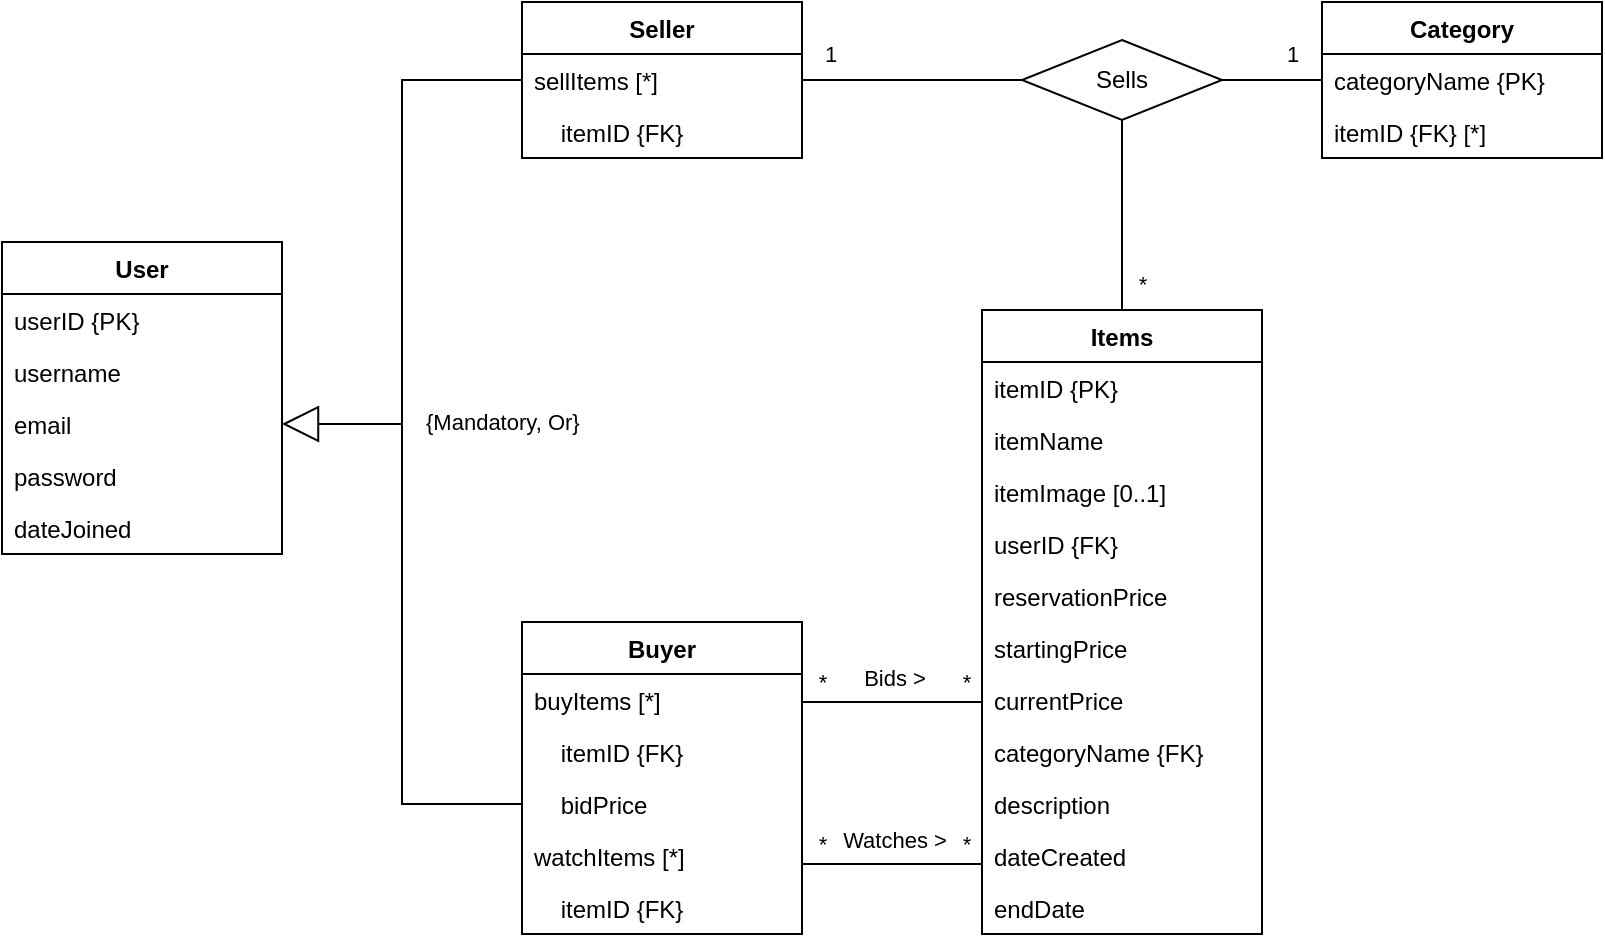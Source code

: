 <mxfile version="20.5.1" type="device"><diagram id="TwUcjbTNxHrpg2Pi-Iwy" name="Page-1"><mxGraphModel dx="1038" dy="556" grid="1" gridSize="10" guides="1" tooltips="1" connect="1" arrows="1" fold="1" page="1" pageScale="1" pageWidth="1169" pageHeight="827" math="0" shadow="0"><root><mxCell id="0"/><mxCell id="1" parent="0"/><mxCell id="FdjivdY3tDX9qHvkWPbz-15" value="User" style="swimlane;fontStyle=1;childLayout=stackLayout;horizontal=1;startSize=26;fillColor=none;horizontalStack=0;resizeParent=1;resizeParentMax=0;resizeLast=0;collapsible=1;marginBottom=0;" parent="1" vertex="1"><mxGeometry x="185" y="300" width="140" height="156" as="geometry"/></mxCell><mxCell id="FdjivdY3tDX9qHvkWPbz-16" value="userID {PK}" style="text;strokeColor=none;fillColor=none;align=left;verticalAlign=top;spacingLeft=4;spacingRight=4;overflow=hidden;rotatable=0;points=[[0,0.5],[1,0.5]];portConstraint=eastwest;" parent="FdjivdY3tDX9qHvkWPbz-15" vertex="1"><mxGeometry y="26" width="140" height="26" as="geometry"/></mxCell><mxCell id="FdjivdY3tDX9qHvkWPbz-17" value="username" style="text;strokeColor=none;fillColor=none;align=left;verticalAlign=top;spacingLeft=4;spacingRight=4;overflow=hidden;rotatable=0;points=[[0,0.5],[1,0.5]];portConstraint=eastwest;" parent="FdjivdY3tDX9qHvkWPbz-15" vertex="1"><mxGeometry y="52" width="140" height="26" as="geometry"/></mxCell><mxCell id="FdjivdY3tDX9qHvkWPbz-18" value="email" style="text;strokeColor=none;fillColor=none;align=left;verticalAlign=top;spacingLeft=4;spacingRight=4;overflow=hidden;rotatable=0;points=[[0,0.5],[1,0.5]];portConstraint=eastwest;" parent="FdjivdY3tDX9qHvkWPbz-15" vertex="1"><mxGeometry y="78" width="140" height="26" as="geometry"/></mxCell><mxCell id="FdjivdY3tDX9qHvkWPbz-19" value="password" style="text;strokeColor=none;fillColor=none;align=left;verticalAlign=top;spacingLeft=4;spacingRight=4;overflow=hidden;rotatable=0;points=[[0,0.5],[1,0.5]];portConstraint=eastwest;" parent="FdjivdY3tDX9qHvkWPbz-15" vertex="1"><mxGeometry y="104" width="140" height="26" as="geometry"/></mxCell><mxCell id="FdjivdY3tDX9qHvkWPbz-20" value="dateJoined" style="text;strokeColor=none;fillColor=none;align=left;verticalAlign=top;spacingLeft=4;spacingRight=4;overflow=hidden;rotatable=0;points=[[0,0.5],[1,0.5]];portConstraint=eastwest;" parent="FdjivdY3tDX9qHvkWPbz-15" vertex="1"><mxGeometry y="130" width="140" height="26" as="geometry"/></mxCell><mxCell id="FdjivdY3tDX9qHvkWPbz-21" value="Seller" style="swimlane;fontStyle=1;childLayout=stackLayout;horizontal=1;startSize=26;fillColor=none;horizontalStack=0;resizeParent=1;resizeParentMax=0;resizeLast=0;collapsible=1;marginBottom=0;" parent="1" vertex="1"><mxGeometry x="445" y="180" width="140" height="78" as="geometry"/></mxCell><mxCell id="FdjivdY3tDX9qHvkWPbz-22" value="sellItems [*]" style="text;strokeColor=none;fillColor=none;align=left;verticalAlign=top;spacingLeft=4;spacingRight=4;overflow=hidden;rotatable=0;points=[[0,0.5],[1,0.5]];portConstraint=eastwest;" parent="FdjivdY3tDX9qHvkWPbz-21" vertex="1"><mxGeometry y="26" width="140" height="26" as="geometry"/></mxCell><mxCell id="FdjivdY3tDX9qHvkWPbz-23" value="    itemID {FK}" style="text;strokeColor=none;fillColor=none;align=left;verticalAlign=top;spacingLeft=4;spacingRight=4;overflow=hidden;rotatable=0;points=[[0,0.5],[1,0.5]];portConstraint=eastwest;" parent="FdjivdY3tDX9qHvkWPbz-21" vertex="1"><mxGeometry y="52" width="140" height="26" as="geometry"/></mxCell><mxCell id="FdjivdY3tDX9qHvkWPbz-27" value="" style="endArrow=block;endSize=16;endFill=0;rounded=0;exitX=0;exitY=0.5;exitDx=0;exitDy=0;entryX=1;entryY=0.5;entryDx=0;entryDy=0;html=1;" parent="1" source="FdjivdY3tDX9qHvkWPbz-22" target="FdjivdY3tDX9qHvkWPbz-18" edge="1"><mxGeometry width="160" relative="1" as="geometry"><mxPoint x="445" y="390" as="sourcePoint"/><mxPoint x="605" y="390" as="targetPoint"/><Array as="points"><mxPoint x="385" y="219"/><mxPoint x="385" y="391"/></Array></mxGeometry></mxCell><mxCell id="FdjivdY3tDX9qHvkWPbz-28" value="Buyer" style="swimlane;fontStyle=1;childLayout=stackLayout;horizontal=1;startSize=26;fillColor=none;horizontalStack=0;resizeParent=1;resizeParentMax=0;resizeLast=0;collapsible=1;marginBottom=0;" parent="1" vertex="1"><mxGeometry x="445" y="490" width="140" height="156" as="geometry"/></mxCell><mxCell id="FdjivdY3tDX9qHvkWPbz-29" value="buyItems [*]" style="text;strokeColor=none;fillColor=none;align=left;verticalAlign=top;spacingLeft=4;spacingRight=4;overflow=hidden;rotatable=0;points=[[0,0.5],[1,0.5]];portConstraint=eastwest;" parent="FdjivdY3tDX9qHvkWPbz-28" vertex="1"><mxGeometry y="26" width="140" height="26" as="geometry"/></mxCell><mxCell id="FdjivdY3tDX9qHvkWPbz-30" value="    itemID {FK}" style="text;strokeColor=none;fillColor=none;align=left;verticalAlign=top;spacingLeft=4;spacingRight=4;overflow=hidden;rotatable=0;points=[[0,0.5],[1,0.5]];portConstraint=eastwest;" parent="FdjivdY3tDX9qHvkWPbz-28" vertex="1"><mxGeometry y="52" width="140" height="26" as="geometry"/></mxCell><mxCell id="FdjivdY3tDX9qHvkWPbz-33" value="    bidPrice" style="text;strokeColor=none;fillColor=none;align=left;verticalAlign=top;spacingLeft=4;spacingRight=4;overflow=hidden;rotatable=0;points=[[0,0.5],[1,0.5]];portConstraint=eastwest;" parent="FdjivdY3tDX9qHvkWPbz-28" vertex="1"><mxGeometry y="78" width="140" height="26" as="geometry"/></mxCell><mxCell id="FdjivdY3tDX9qHvkWPbz-32" value="watchItems [*]" style="text;strokeColor=none;fillColor=none;align=left;verticalAlign=top;spacingLeft=4;spacingRight=4;overflow=hidden;rotatable=0;points=[[0,0.5],[1,0.5]];portConstraint=eastwest;" parent="FdjivdY3tDX9qHvkWPbz-28" vertex="1"><mxGeometry y="104" width="140" height="26" as="geometry"/></mxCell><mxCell id="FdjivdY3tDX9qHvkWPbz-31" value="    itemID {FK}" style="text;strokeColor=none;fillColor=none;align=left;verticalAlign=top;spacingLeft=4;spacingRight=4;overflow=hidden;rotatable=0;points=[[0,0.5],[1,0.5]];portConstraint=eastwest;" parent="FdjivdY3tDX9qHvkWPbz-28" vertex="1"><mxGeometry y="130" width="140" height="26" as="geometry"/></mxCell><mxCell id="FdjivdY3tDX9qHvkWPbz-34" value="{Mandatory, Or}" style="endArrow=none;endSize=16;endFill=0;html=1;rounded=0;exitX=0;exitY=0.5;exitDx=0;exitDy=0;align=left;" parent="1" source="FdjivdY3tDX9qHvkWPbz-33" edge="1"><mxGeometry x="1" y="10" width="160" relative="1" as="geometry"><mxPoint x="445" y="456" as="sourcePoint"/><mxPoint x="385" y="390" as="targetPoint"/><Array as="points"><mxPoint x="385" y="581"/><mxPoint x="385" y="390"/></Array><mxPoint x="10" as="offset"/></mxGeometry></mxCell><mxCell id="FdjivdY3tDX9qHvkWPbz-35" value="Items" style="swimlane;fontStyle=1;childLayout=stackLayout;horizontal=1;startSize=26;fillColor=none;horizontalStack=0;resizeParent=1;resizeParentMax=0;resizeLast=0;collapsible=1;marginBottom=0;" parent="1" vertex="1"><mxGeometry x="675" y="334" width="140" height="312" as="geometry"/></mxCell><mxCell id="FdjivdY3tDX9qHvkWPbz-36" value="itemID {PK}" style="text;strokeColor=none;fillColor=none;align=left;verticalAlign=top;spacingLeft=4;spacingRight=4;overflow=hidden;rotatable=0;points=[[0,0.5],[1,0.5]];portConstraint=eastwest;" parent="FdjivdY3tDX9qHvkWPbz-35" vertex="1"><mxGeometry y="26" width="140" height="26" as="geometry"/></mxCell><mxCell id="FdjivdY3tDX9qHvkWPbz-37" value="itemName" style="text;strokeColor=none;fillColor=none;align=left;verticalAlign=top;spacingLeft=4;spacingRight=4;overflow=hidden;rotatable=0;points=[[0,0.5],[1,0.5]];portConstraint=eastwest;" parent="FdjivdY3tDX9qHvkWPbz-35" vertex="1"><mxGeometry y="52" width="140" height="26" as="geometry"/></mxCell><mxCell id="FdjivdY3tDX9qHvkWPbz-38" value="itemImage [0..1]" style="text;strokeColor=none;fillColor=none;align=left;verticalAlign=top;spacingLeft=4;spacingRight=4;overflow=hidden;rotatable=0;points=[[0,0.5],[1,0.5]];portConstraint=eastwest;" parent="FdjivdY3tDX9qHvkWPbz-35" vertex="1"><mxGeometry y="78" width="140" height="26" as="geometry"/></mxCell><mxCell id="FdjivdY3tDX9qHvkWPbz-39" value="userID {FK}" style="text;strokeColor=none;fillColor=none;align=left;verticalAlign=top;spacingLeft=4;spacingRight=4;overflow=hidden;rotatable=0;points=[[0,0.5],[1,0.5]];portConstraint=eastwest;" parent="FdjivdY3tDX9qHvkWPbz-35" vertex="1"><mxGeometry y="104" width="140" height="26" as="geometry"/></mxCell><mxCell id="FdjivdY3tDX9qHvkWPbz-40" value="reservationPrice" style="text;strokeColor=none;fillColor=none;align=left;verticalAlign=top;spacingLeft=4;spacingRight=4;overflow=hidden;rotatable=0;points=[[0,0.5],[1,0.5]];portConstraint=eastwest;" parent="FdjivdY3tDX9qHvkWPbz-35" vertex="1"><mxGeometry y="130" width="140" height="26" as="geometry"/></mxCell><mxCell id="FdjivdY3tDX9qHvkWPbz-41" value="startingPrice" style="text;strokeColor=none;fillColor=none;align=left;verticalAlign=top;spacingLeft=4;spacingRight=4;overflow=hidden;rotatable=0;points=[[0,0.5],[1,0.5]];portConstraint=eastwest;" parent="FdjivdY3tDX9qHvkWPbz-35" vertex="1"><mxGeometry y="156" width="140" height="26" as="geometry"/></mxCell><mxCell id="FdjivdY3tDX9qHvkWPbz-42" value="currentPrice" style="text;strokeColor=none;fillColor=none;align=left;verticalAlign=top;spacingLeft=4;spacingRight=4;overflow=hidden;rotatable=0;points=[[0,0.5],[1,0.5]];portConstraint=eastwest;" parent="FdjivdY3tDX9qHvkWPbz-35" vertex="1"><mxGeometry y="182" width="140" height="26" as="geometry"/></mxCell><mxCell id="FdjivdY3tDX9qHvkWPbz-43" value="categoryName {FK}" style="text;strokeColor=none;fillColor=none;align=left;verticalAlign=top;spacingLeft=4;spacingRight=4;overflow=hidden;rotatable=0;points=[[0,0.5],[1,0.5]];portConstraint=eastwest;" parent="FdjivdY3tDX9qHvkWPbz-35" vertex="1"><mxGeometry y="208" width="140" height="26" as="geometry"/></mxCell><mxCell id="FdjivdY3tDX9qHvkWPbz-44" value="description" style="text;strokeColor=none;fillColor=none;align=left;verticalAlign=top;spacingLeft=4;spacingRight=4;overflow=hidden;rotatable=0;points=[[0,0.5],[1,0.5]];portConstraint=eastwest;" parent="FdjivdY3tDX9qHvkWPbz-35" vertex="1"><mxGeometry y="234" width="140" height="26" as="geometry"/></mxCell><mxCell id="FdjivdY3tDX9qHvkWPbz-45" value="dateCreated" style="text;strokeColor=none;fillColor=none;align=left;verticalAlign=top;spacingLeft=4;spacingRight=4;overflow=hidden;rotatable=0;points=[[0,0.5],[1,0.5]];portConstraint=eastwest;" parent="FdjivdY3tDX9qHvkWPbz-35" vertex="1"><mxGeometry y="260" width="140" height="26" as="geometry"/></mxCell><mxCell id="FdjivdY3tDX9qHvkWPbz-46" value="endDate" style="text;strokeColor=none;fillColor=none;align=left;verticalAlign=top;spacingLeft=4;spacingRight=4;overflow=hidden;rotatable=0;points=[[0,0.5],[1,0.5]];portConstraint=eastwest;" parent="FdjivdY3tDX9qHvkWPbz-35" vertex="1"><mxGeometry y="286" width="140" height="26" as="geometry"/></mxCell><mxCell id="FdjivdY3tDX9qHvkWPbz-53" style="edgeStyle=orthogonalEdgeStyle;rounded=0;orthogonalLoop=1;jettySize=auto;html=1;entryX=1;entryY=0.5;entryDx=0;entryDy=0;entryPerimeter=0;endArrow=none;endFill=0;" parent="1" source="FdjivdY3tDX9qHvkWPbz-47" target="FdjivdY3tDX9qHvkWPbz-51" edge="1"><mxGeometry relative="1" as="geometry"/></mxCell><mxCell id="FdjivdY3tDX9qHvkWPbz-68" value="1" style="edgeLabel;html=1;align=center;verticalAlign=middle;resizable=0;points=[];" parent="FdjivdY3tDX9qHvkWPbz-53" vertex="1" connectable="0"><mxGeometry x="-0.272" y="-1" relative="1" as="geometry"><mxPoint x="3" y="-12" as="offset"/></mxGeometry></mxCell><mxCell id="FdjivdY3tDX9qHvkWPbz-47" value="Category" style="swimlane;fontStyle=1;childLayout=stackLayout;horizontal=1;startSize=26;fillColor=none;horizontalStack=0;resizeParent=1;resizeParentMax=0;resizeLast=0;collapsible=1;marginBottom=0;" parent="1" vertex="1"><mxGeometry x="845" y="180" width="140" height="78" as="geometry"/></mxCell><mxCell id="FdjivdY3tDX9qHvkWPbz-48" value="categoryName {PK}" style="text;strokeColor=none;fillColor=none;align=left;verticalAlign=top;spacingLeft=4;spacingRight=4;overflow=hidden;rotatable=0;points=[[0,0.5],[1,0.5]];portConstraint=eastwest;" parent="FdjivdY3tDX9qHvkWPbz-47" vertex="1"><mxGeometry y="26" width="140" height="26" as="geometry"/></mxCell><mxCell id="FdjivdY3tDX9qHvkWPbz-49" value="itemID {FK} [*]" style="text;strokeColor=none;fillColor=none;align=left;verticalAlign=top;spacingLeft=4;spacingRight=4;overflow=hidden;rotatable=0;points=[[0,0.5],[1,0.5]];portConstraint=eastwest;" parent="FdjivdY3tDX9qHvkWPbz-47" vertex="1"><mxGeometry y="52" width="140" height="26" as="geometry"/></mxCell><mxCell id="FdjivdY3tDX9qHvkWPbz-54" style="edgeStyle=orthogonalEdgeStyle;rounded=0;orthogonalLoop=1;jettySize=auto;html=1;exitX=0;exitY=0.5;exitDx=0;exitDy=0;exitPerimeter=0;entryX=1;entryY=0.5;entryDx=0;entryDy=0;endArrow=none;endFill=0;" parent="1" source="FdjivdY3tDX9qHvkWPbz-51" target="FdjivdY3tDX9qHvkWPbz-22" edge="1"><mxGeometry relative="1" as="geometry"/></mxCell><mxCell id="FdjivdY3tDX9qHvkWPbz-66" value="1" style="edgeLabel;html=1;align=center;verticalAlign=middle;resizable=0;points=[];" parent="FdjivdY3tDX9qHvkWPbz-54" vertex="1" connectable="0"><mxGeometry x="0.751" y="1" relative="1" as="geometry"><mxPoint y="-14" as="offset"/></mxGeometry></mxCell><mxCell id="FdjivdY3tDX9qHvkWPbz-55" style="edgeStyle=orthogonalEdgeStyle;rounded=0;orthogonalLoop=1;jettySize=auto;html=1;entryX=0.5;entryY=0;entryDx=0;entryDy=0;endArrow=none;endFill=0;" parent="1" source="FdjivdY3tDX9qHvkWPbz-51" target="FdjivdY3tDX9qHvkWPbz-35" edge="1"><mxGeometry relative="1" as="geometry"/></mxCell><mxCell id="FdjivdY3tDX9qHvkWPbz-67" value="*" style="edgeLabel;html=1;align=center;verticalAlign=middle;resizable=0;points=[];" parent="FdjivdY3tDX9qHvkWPbz-55" vertex="1" connectable="0"><mxGeometry x="0.72" y="1" relative="1" as="geometry"><mxPoint x="9" as="offset"/></mxGeometry></mxCell><mxCell id="FdjivdY3tDX9qHvkWPbz-51" value="Sells" style="strokeWidth=1;html=1;shape=mxgraph.flowchart.decision;whiteSpace=wrap;" parent="1" vertex="1"><mxGeometry x="695" y="199" width="100" height="40" as="geometry"/></mxCell><mxCell id="FdjivdY3tDX9qHvkWPbz-57" style="edgeStyle=orthogonalEdgeStyle;rounded=0;orthogonalLoop=1;jettySize=auto;html=1;entryX=0;entryY=0.5;entryDx=0;entryDy=0;endArrow=none;endFill=0;" parent="1" source="FdjivdY3tDX9qHvkWPbz-29" target="FdjivdY3tDX9qHvkWPbz-42" edge="1"><mxGeometry relative="1" as="geometry"><Array as="points"><mxPoint x="675" y="530"/></Array></mxGeometry></mxCell><mxCell id="FdjivdY3tDX9qHvkWPbz-59" value="*" style="edgeLabel;html=1;align=center;verticalAlign=middle;resizable=0;points=[];" parent="FdjivdY3tDX9qHvkWPbz-57" vertex="1" connectable="0"><mxGeometry x="0.796" relative="1" as="geometry"><mxPoint y="-10" as="offset"/></mxGeometry></mxCell><mxCell id="FdjivdY3tDX9qHvkWPbz-60" value="*" style="edgeLabel;html=1;align=center;verticalAlign=middle;resizable=0;points=[];" parent="FdjivdY3tDX9qHvkWPbz-57" vertex="1" connectable="0"><mxGeometry x="-0.627" relative="1" as="geometry"><mxPoint x="-7" y="-10" as="offset"/></mxGeometry></mxCell><mxCell id="FdjivdY3tDX9qHvkWPbz-61" value="Bids &amp;gt;" style="edgeLabel;html=1;align=center;verticalAlign=middle;resizable=0;points=[];" parent="FdjivdY3tDX9qHvkWPbz-57" vertex="1" connectable="0"><mxGeometry x="-0.177" y="1" relative="1" as="geometry"><mxPoint x="8" y="-11" as="offset"/></mxGeometry></mxCell><mxCell id="FdjivdY3tDX9qHvkWPbz-62" style="edgeStyle=orthogonalEdgeStyle;rounded=0;orthogonalLoop=1;jettySize=auto;html=1;entryX=0;entryY=0.5;entryDx=0;entryDy=0;endArrow=none;endFill=0;" parent="1" edge="1"><mxGeometry relative="1" as="geometry"><mxPoint x="585" y="611" as="sourcePoint"/><mxPoint x="675" y="610" as="targetPoint"/><Array as="points"><mxPoint x="675" y="611"/></Array></mxGeometry></mxCell><mxCell id="FdjivdY3tDX9qHvkWPbz-63" value="*" style="edgeLabel;html=1;align=center;verticalAlign=middle;resizable=0;points=[];" parent="FdjivdY3tDX9qHvkWPbz-62" vertex="1" connectable="0"><mxGeometry x="0.796" relative="1" as="geometry"><mxPoint y="-10" as="offset"/></mxGeometry></mxCell><mxCell id="FdjivdY3tDX9qHvkWPbz-64" value="*" style="edgeLabel;html=1;align=center;verticalAlign=middle;resizable=0;points=[];" parent="FdjivdY3tDX9qHvkWPbz-62" vertex="1" connectable="0"><mxGeometry x="-0.627" relative="1" as="geometry"><mxPoint x="-7" y="-10" as="offset"/></mxGeometry></mxCell><mxCell id="FdjivdY3tDX9qHvkWPbz-65" value="Watches &amp;gt;" style="edgeLabel;html=1;align=center;verticalAlign=middle;resizable=0;points=[];" parent="FdjivdY3tDX9qHvkWPbz-62" vertex="1" connectable="0"><mxGeometry x="-0.177" y="1" relative="1" as="geometry"><mxPoint x="8" y="-11" as="offset"/></mxGeometry></mxCell></root></mxGraphModel></diagram></mxfile>